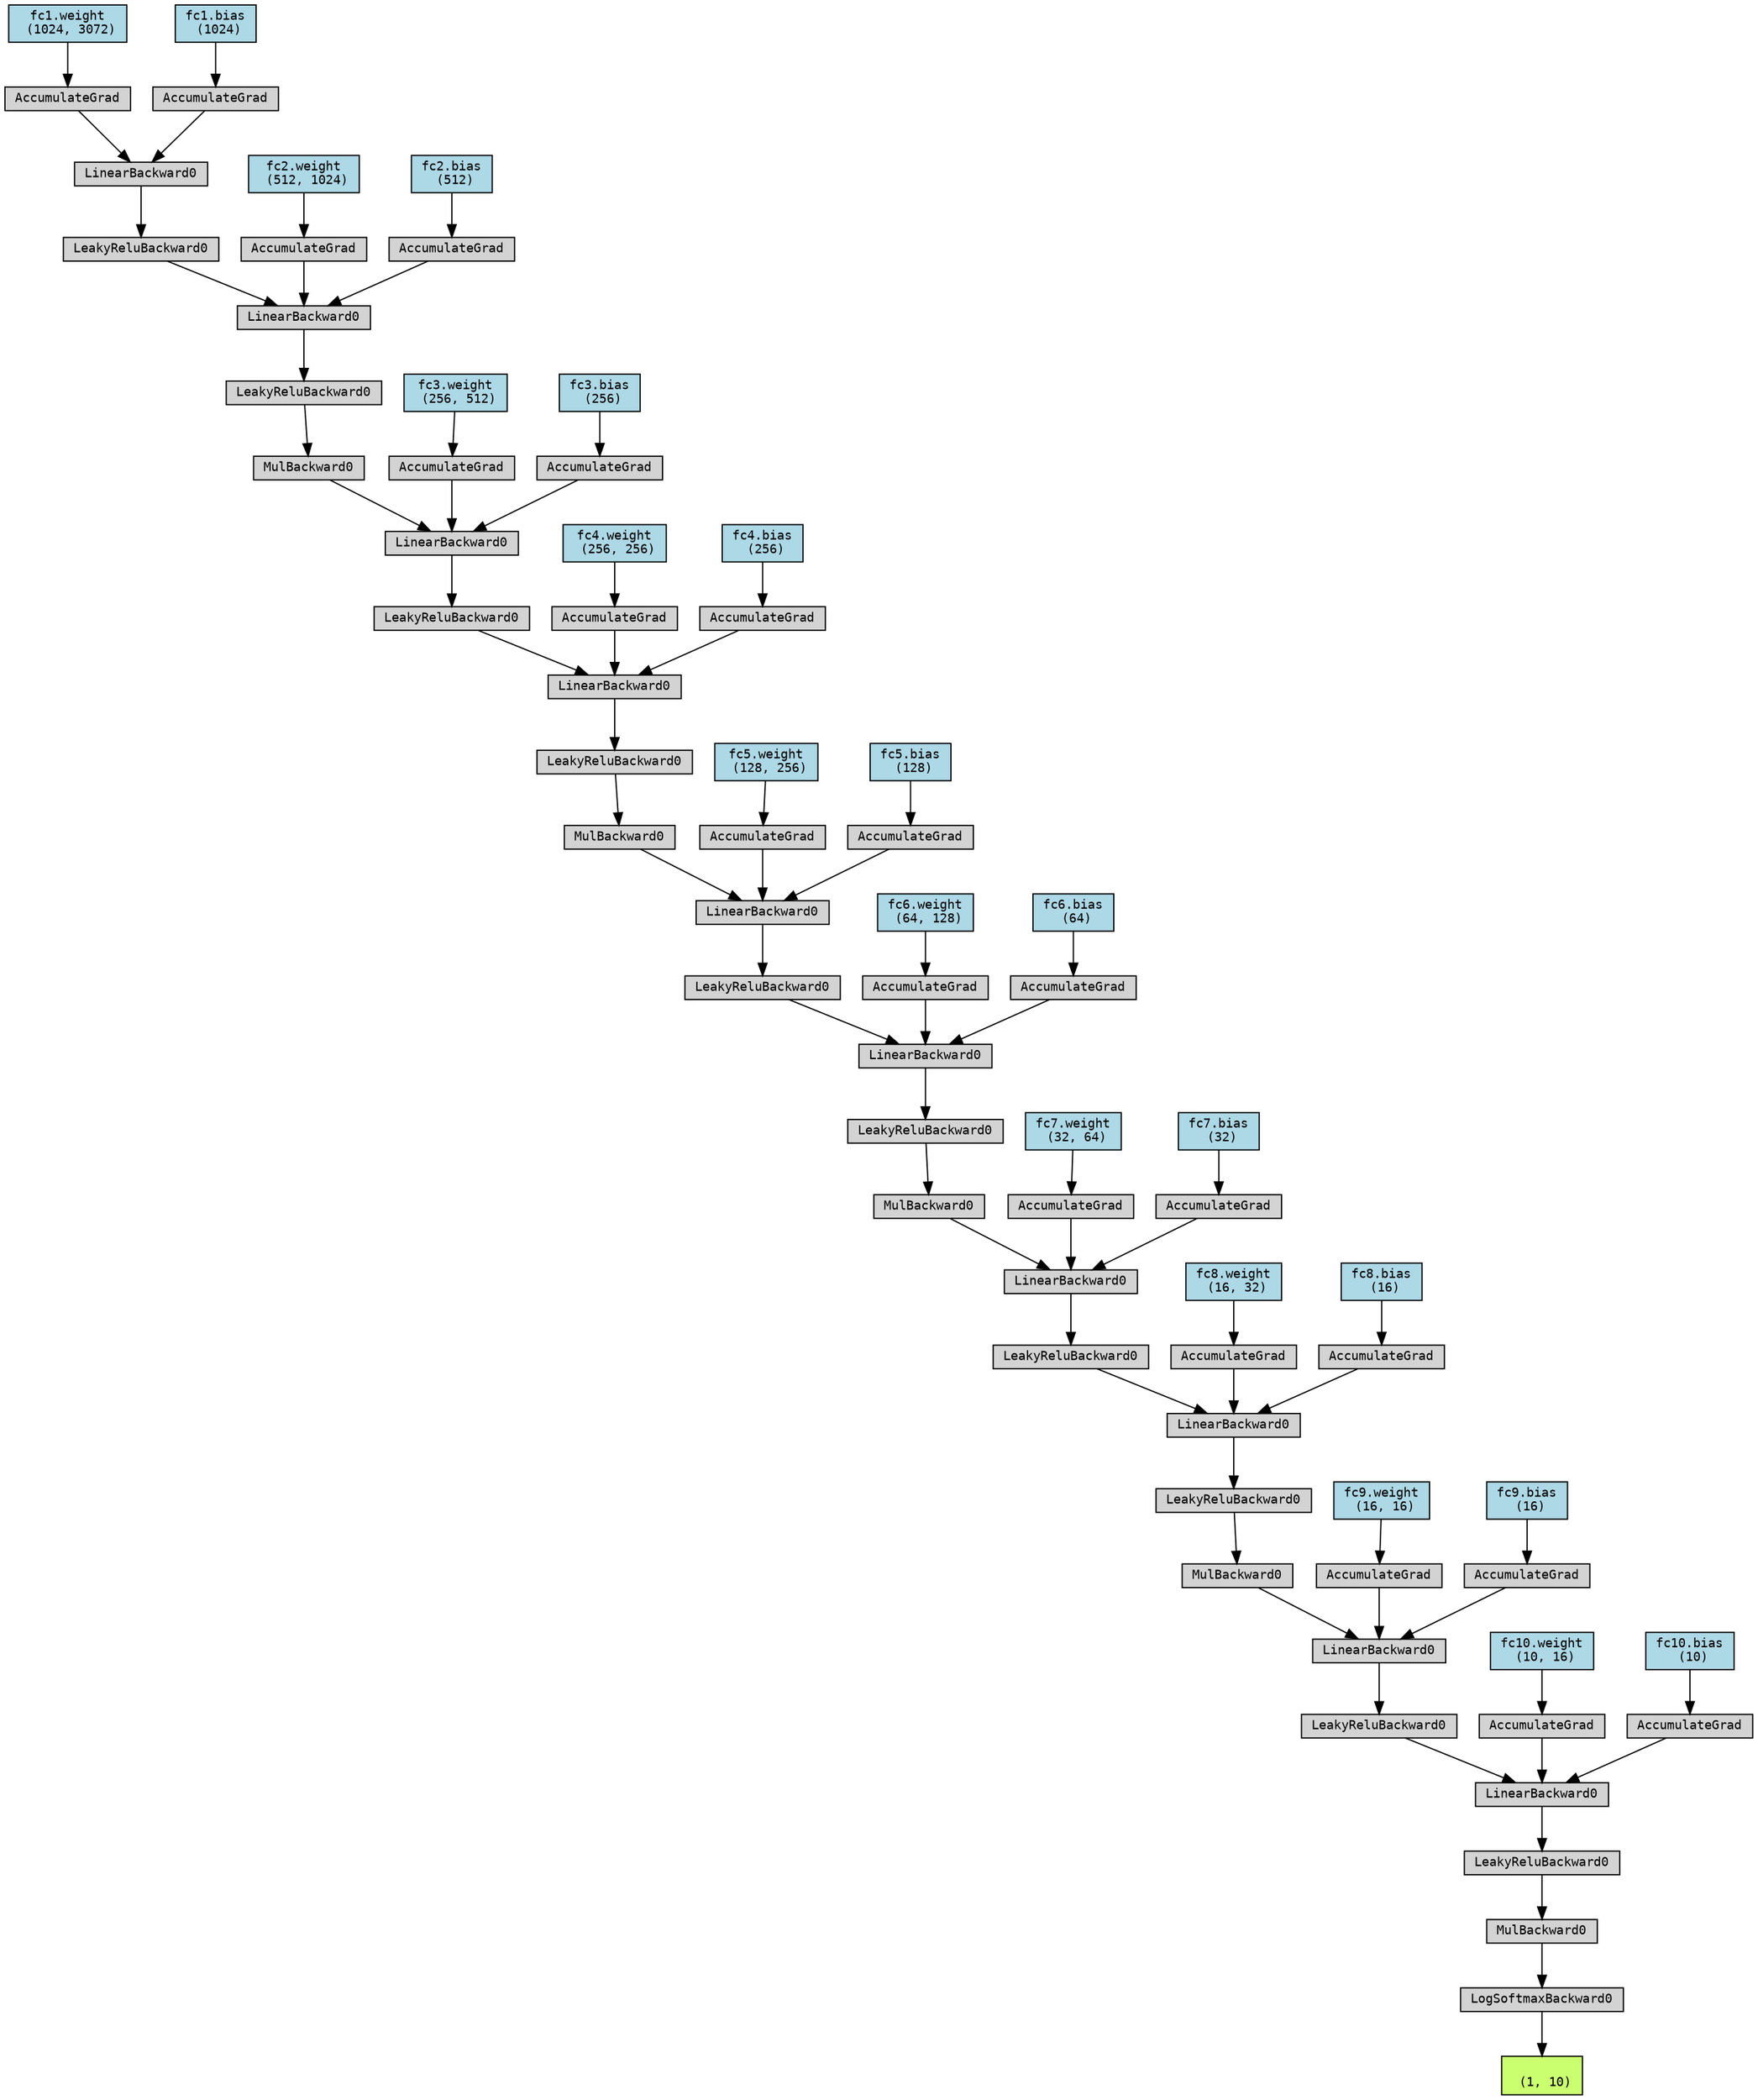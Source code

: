digraph {
	graph [size="19.95,19.95"]
	node [align=left fontname=monospace fontsize=10 height=0.2 ranksep=0.1 shape=box style=filled]
	7829648256 [label="
 (1, 10)" fillcolor=darkolivegreen1]
	7783653840 [label=LogSoftmaxBackward0]
	7783650192 -> 7783653840
	7783650192 [label=MulBackward0]
	7783656192 -> 7783650192
	7783656192 [label=LeakyReluBackward0]
	7783652448 -> 7783656192
	7783652448 [label=LinearBackward0]
	7783653888 -> 7783652448
	7783653888 [label=LeakyReluBackward0]
	7783645584 -> 7783653888
	7783645584 [label=LinearBackward0]
	7783649760 -> 7783645584
	7783649760 [label=MulBackward0]
	7783656816 -> 7783649760
	7783656816 [label=LeakyReluBackward0]
	7783658736 -> 7783656816
	7783658736 [label=LinearBackward0]
	7783646928 -> 7783658736
	7783646928 [label=LeakyReluBackward0]
	7783647312 -> 7783646928
	7783647312 [label=LinearBackward0]
	7783659168 -> 7783647312
	7783659168 [label=MulBackward0]
	7783658880 -> 7783659168
	7783658880 [label=LeakyReluBackward0]
	7783658064 -> 7783658880
	7783658064 [label=LinearBackward0]
	7783650288 -> 7783658064
	7783650288 [label=LeakyReluBackward0]
	7783654272 -> 7783650288
	7783654272 [label=LinearBackward0]
	7783648800 -> 7783654272
	7783648800 [label=MulBackward0]
	7783656768 -> 7783648800
	7783656768 [label=LeakyReluBackward0]
	7783655520 -> 7783656768
	7783655520 [label=LinearBackward0]
	7783646016 -> 7783655520
	7783646016 [label=LeakyReluBackward0]
	7783650048 -> 7783646016
	7783650048 [label=LinearBackward0]
	7783649856 -> 7783650048
	7783649856 [label=MulBackward0]
	7783653216 -> 7783649856
	7783653216 [label=LeakyReluBackward0]
	7783657872 -> 7783653216
	7783657872 [label=LinearBackward0]
	7783660800 -> 7783657872
	7783660800 [label=LeakyReluBackward0]
	7783650240 -> 7783660800
	7783650240 [label=LinearBackward0]
	7783656960 -> 7783650240
	7873204432 [label="fc1.weight
 (1024, 3072)" fillcolor=lightblue]
	7873204432 -> 7783656960
	7783656960 [label=AccumulateGrad]
	7783649904 -> 7783650240
	7783378240 [label="fc1.bias
 (1024)" fillcolor=lightblue]
	7783378240 -> 7783649904
	7783649904 [label=AccumulateGrad]
	7783660512 -> 7783657872
	7764844496 [label="fc2.weight
 (512, 1024)" fillcolor=lightblue]
	7764844496 -> 7783660512
	7783660512 [label=AccumulateGrad]
	7783645440 -> 7783657872
	4550067040 [label="fc2.bias
 (512)" fillcolor=lightblue]
	4550067040 -> 7783645440
	7783645440 [label=AccumulateGrad]
	7783649712 -> 7783650048
	7874906528 [label="fc3.weight
 (256, 512)" fillcolor=lightblue]
	7874906528 -> 7783649712
	7783649712 [label=AccumulateGrad]
	7783653600 -> 7783650048
	7829650496 [label="fc3.bias
 (256)" fillcolor=lightblue]
	7829650496 -> 7783653600
	7783653600 [label=AccumulateGrad]
	7783656048 -> 7783655520
	7829642496 [label="fc4.weight
 (256, 256)" fillcolor=lightblue]
	7829642496 -> 7783656048
	7783656048 [label=AccumulateGrad]
	7783654224 -> 7783655520
	7829645856 [label="fc4.bias
 (256)" fillcolor=lightblue]
	7829645856 -> 7783654224
	7783654224 [label=AccumulateGrad]
	7783654128 -> 7783654272
	7829645776 [label="fc5.weight
 (128, 256)" fillcolor=lightblue]
	7829645776 -> 7783654128
	7783654128 [label=AccumulateGrad]
	7783657344 -> 7783654272
	7829643616 [label="fc5.bias
 (128)" fillcolor=lightblue]
	7829643616 -> 7783657344
	7783657344 [label=AccumulateGrad]
	7783653168 -> 7783658064
	7829650256 [label="fc6.weight
 (64, 128)" fillcolor=lightblue]
	7829650256 -> 7783653168
	7783653168 [label=AccumulateGrad]
	7783648608 -> 7783658064
	7829645456 [label="fc6.bias
 (64)" fillcolor=lightblue]
	7829645456 -> 7783648608
	7783648608 [label=AccumulateGrad]
	7783658928 -> 7783647312
	7829648576 [label="fc7.weight
 (32, 64)" fillcolor=lightblue]
	7829648576 -> 7783658928
	7783658928 [label=AccumulateGrad]
	7783653024 -> 7783647312
	7829650416 [label="fc7.bias
 (32)" fillcolor=lightblue]
	7829650416 -> 7783653024
	7783653024 [label=AccumulateGrad]
	7783657056 -> 7783658736
	7829648896 [label="fc8.weight
 (16, 32)" fillcolor=lightblue]
	7829648896 -> 7783657056
	7783657056 [label=AccumulateGrad]
	7783650096 -> 7783658736
	7829648656 [label="fc8.bias
 (16)" fillcolor=lightblue]
	7829648656 -> 7783650096
	7783650096 [label=AccumulateGrad]
	7783653984 -> 7783645584
	7829649056 [label="fc9.weight
 (16, 16)" fillcolor=lightblue]
	7829649056 -> 7783653984
	7783653984 [label=AccumulateGrad]
	7783653744 -> 7783645584
	7829650176 [label="fc9.bias
 (16)" fillcolor=lightblue]
	7829650176 -> 7783653744
	7783653744 [label=AccumulateGrad]
	7783655232 -> 7783652448
	7829646976 [label="fc10.weight
 (10, 16)" fillcolor=lightblue]
	7829646976 -> 7783655232
	7783655232 [label=AccumulateGrad]
	7783655280 -> 7783652448
	7829647056 [label="fc10.bias
 (10)" fillcolor=lightblue]
	7829647056 -> 7783655280
	7783655280 [label=AccumulateGrad]
	7783653840 -> 7829648256
}
